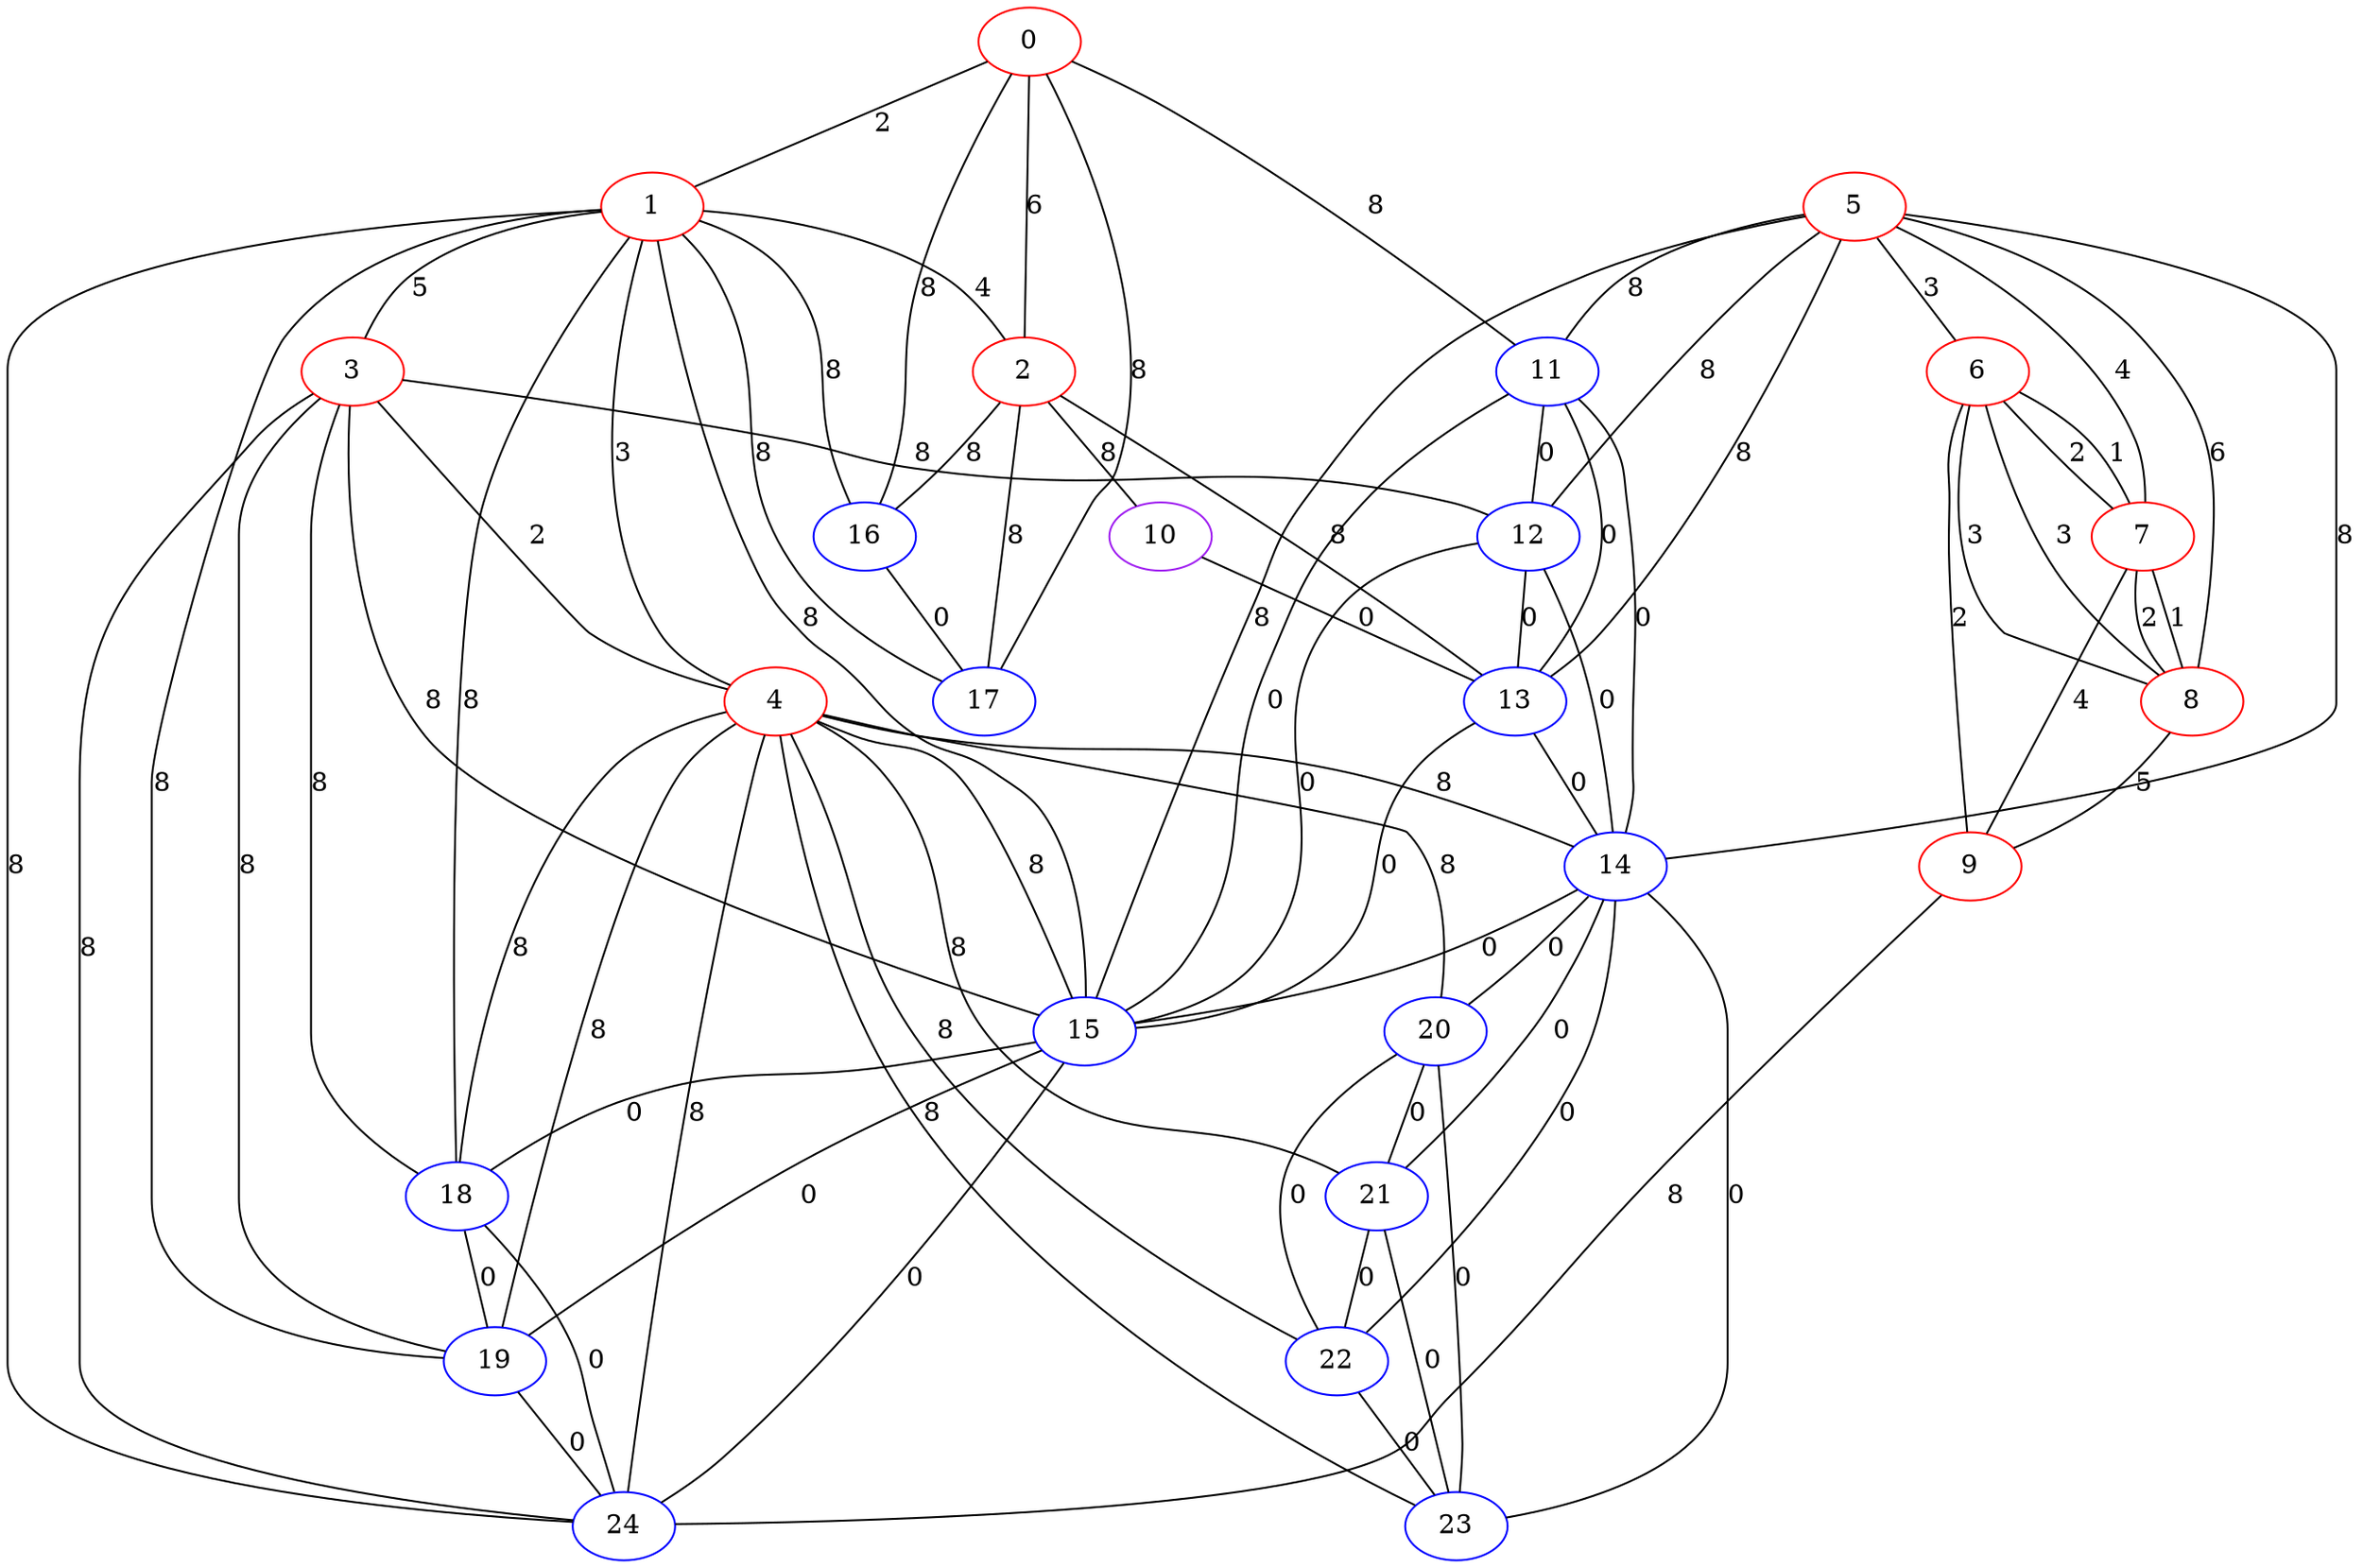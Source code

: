 graph "" {
0 [color=red, weight=1];
1 [color=red, weight=1];
2 [color=red, weight=1];
3 [color=red, weight=1];
4 [color=red, weight=1];
5 [color=red, weight=1];
6 [color=red, weight=1];
7 [color=red, weight=1];
8 [color=red, weight=1];
9 [color=red, weight=1];
10 [color=purple, weight=4];
11 [color=blue, weight=3];
12 [color=blue, weight=3];
13 [color=blue, weight=3];
14 [color=blue, weight=3];
15 [color=blue, weight=3];
16 [color=blue, weight=3];
17 [color=blue, weight=3];
18 [color=blue, weight=3];
19 [color=blue, weight=3];
20 [color=blue, weight=3];
21 [color=blue, weight=3];
22 [color=blue, weight=3];
23 [color=blue, weight=3];
24 [color=blue, weight=3];
0 -- 16  [key=0, label=8];
0 -- 1  [key=0, label=2];
0 -- 2  [key=0, label=6];
0 -- 11  [key=0, label=8];
0 -- 17  [key=0, label=8];
1 -- 2  [key=0, label=4];
1 -- 3  [key=0, label=5];
1 -- 4  [key=0, label=3];
1 -- 15  [key=0, label=8];
1 -- 16  [key=0, label=8];
1 -- 17  [key=0, label=8];
1 -- 18  [key=0, label=8];
1 -- 19  [key=0, label=8];
1 -- 24  [key=0, label=8];
2 -- 10  [key=0, label=8];
2 -- 13  [key=0, label=8];
2 -- 16  [key=0, label=8];
2 -- 17  [key=0, label=8];
3 -- 4  [key=0, label=2];
3 -- 12  [key=0, label=8];
3 -- 15  [key=0, label=8];
3 -- 18  [key=0, label=8];
3 -- 19  [key=0, label=8];
3 -- 24  [key=0, label=8];
4 -- 14  [key=0, label=8];
4 -- 15  [key=0, label=8];
4 -- 18  [key=0, label=8];
4 -- 19  [key=0, label=8];
4 -- 20  [key=0, label=8];
4 -- 21  [key=0, label=8];
4 -- 22  [key=0, label=8];
4 -- 23  [key=0, label=8];
4 -- 24  [key=0, label=8];
5 -- 6  [key=0, label=3];
5 -- 7  [key=0, label=4];
5 -- 8  [key=0, label=6];
5 -- 11  [key=0, label=8];
5 -- 12  [key=0, label=8];
5 -- 13  [key=0, label=8];
5 -- 14  [key=0, label=8];
5 -- 15  [key=0, label=8];
6 -- 8  [key=0, label=3];
6 -- 8  [key=1, label=3];
6 -- 9  [key=0, label=2];
6 -- 7  [key=0, label=2];
6 -- 7  [key=1, label=1];
7 -- 8  [key=0, label=1];
7 -- 8  [key=1, label=2];
7 -- 9  [key=0, label=4];
8 -- 9  [key=0, label=5];
9 -- 24  [key=0, label=8];
10 -- 13  [key=0, label=0];
11 -- 12  [key=0, label=0];
11 -- 13  [key=0, label=0];
11 -- 14  [key=0, label=0];
11 -- 15  [key=0, label=0];
12 -- 13  [key=0, label=0];
12 -- 14  [key=0, label=0];
12 -- 15  [key=0, label=0];
13 -- 14  [key=0, label=0];
13 -- 15  [key=0, label=0];
14 -- 15  [key=0, label=0];
14 -- 20  [key=0, label=0];
14 -- 21  [key=0, label=0];
14 -- 22  [key=0, label=0];
14 -- 23  [key=0, label=0];
15 -- 18  [key=0, label=0];
15 -- 19  [key=0, label=0];
15 -- 24  [key=0, label=0];
16 -- 17  [key=0, label=0];
18 -- 19  [key=0, label=0];
18 -- 24  [key=0, label=0];
19 -- 24  [key=0, label=0];
20 -- 22  [key=0, label=0];
20 -- 21  [key=0, label=0];
20 -- 23  [key=0, label=0];
21 -- 22  [key=0, label=0];
21 -- 23  [key=0, label=0];
22 -- 23  [key=0, label=0];
}
